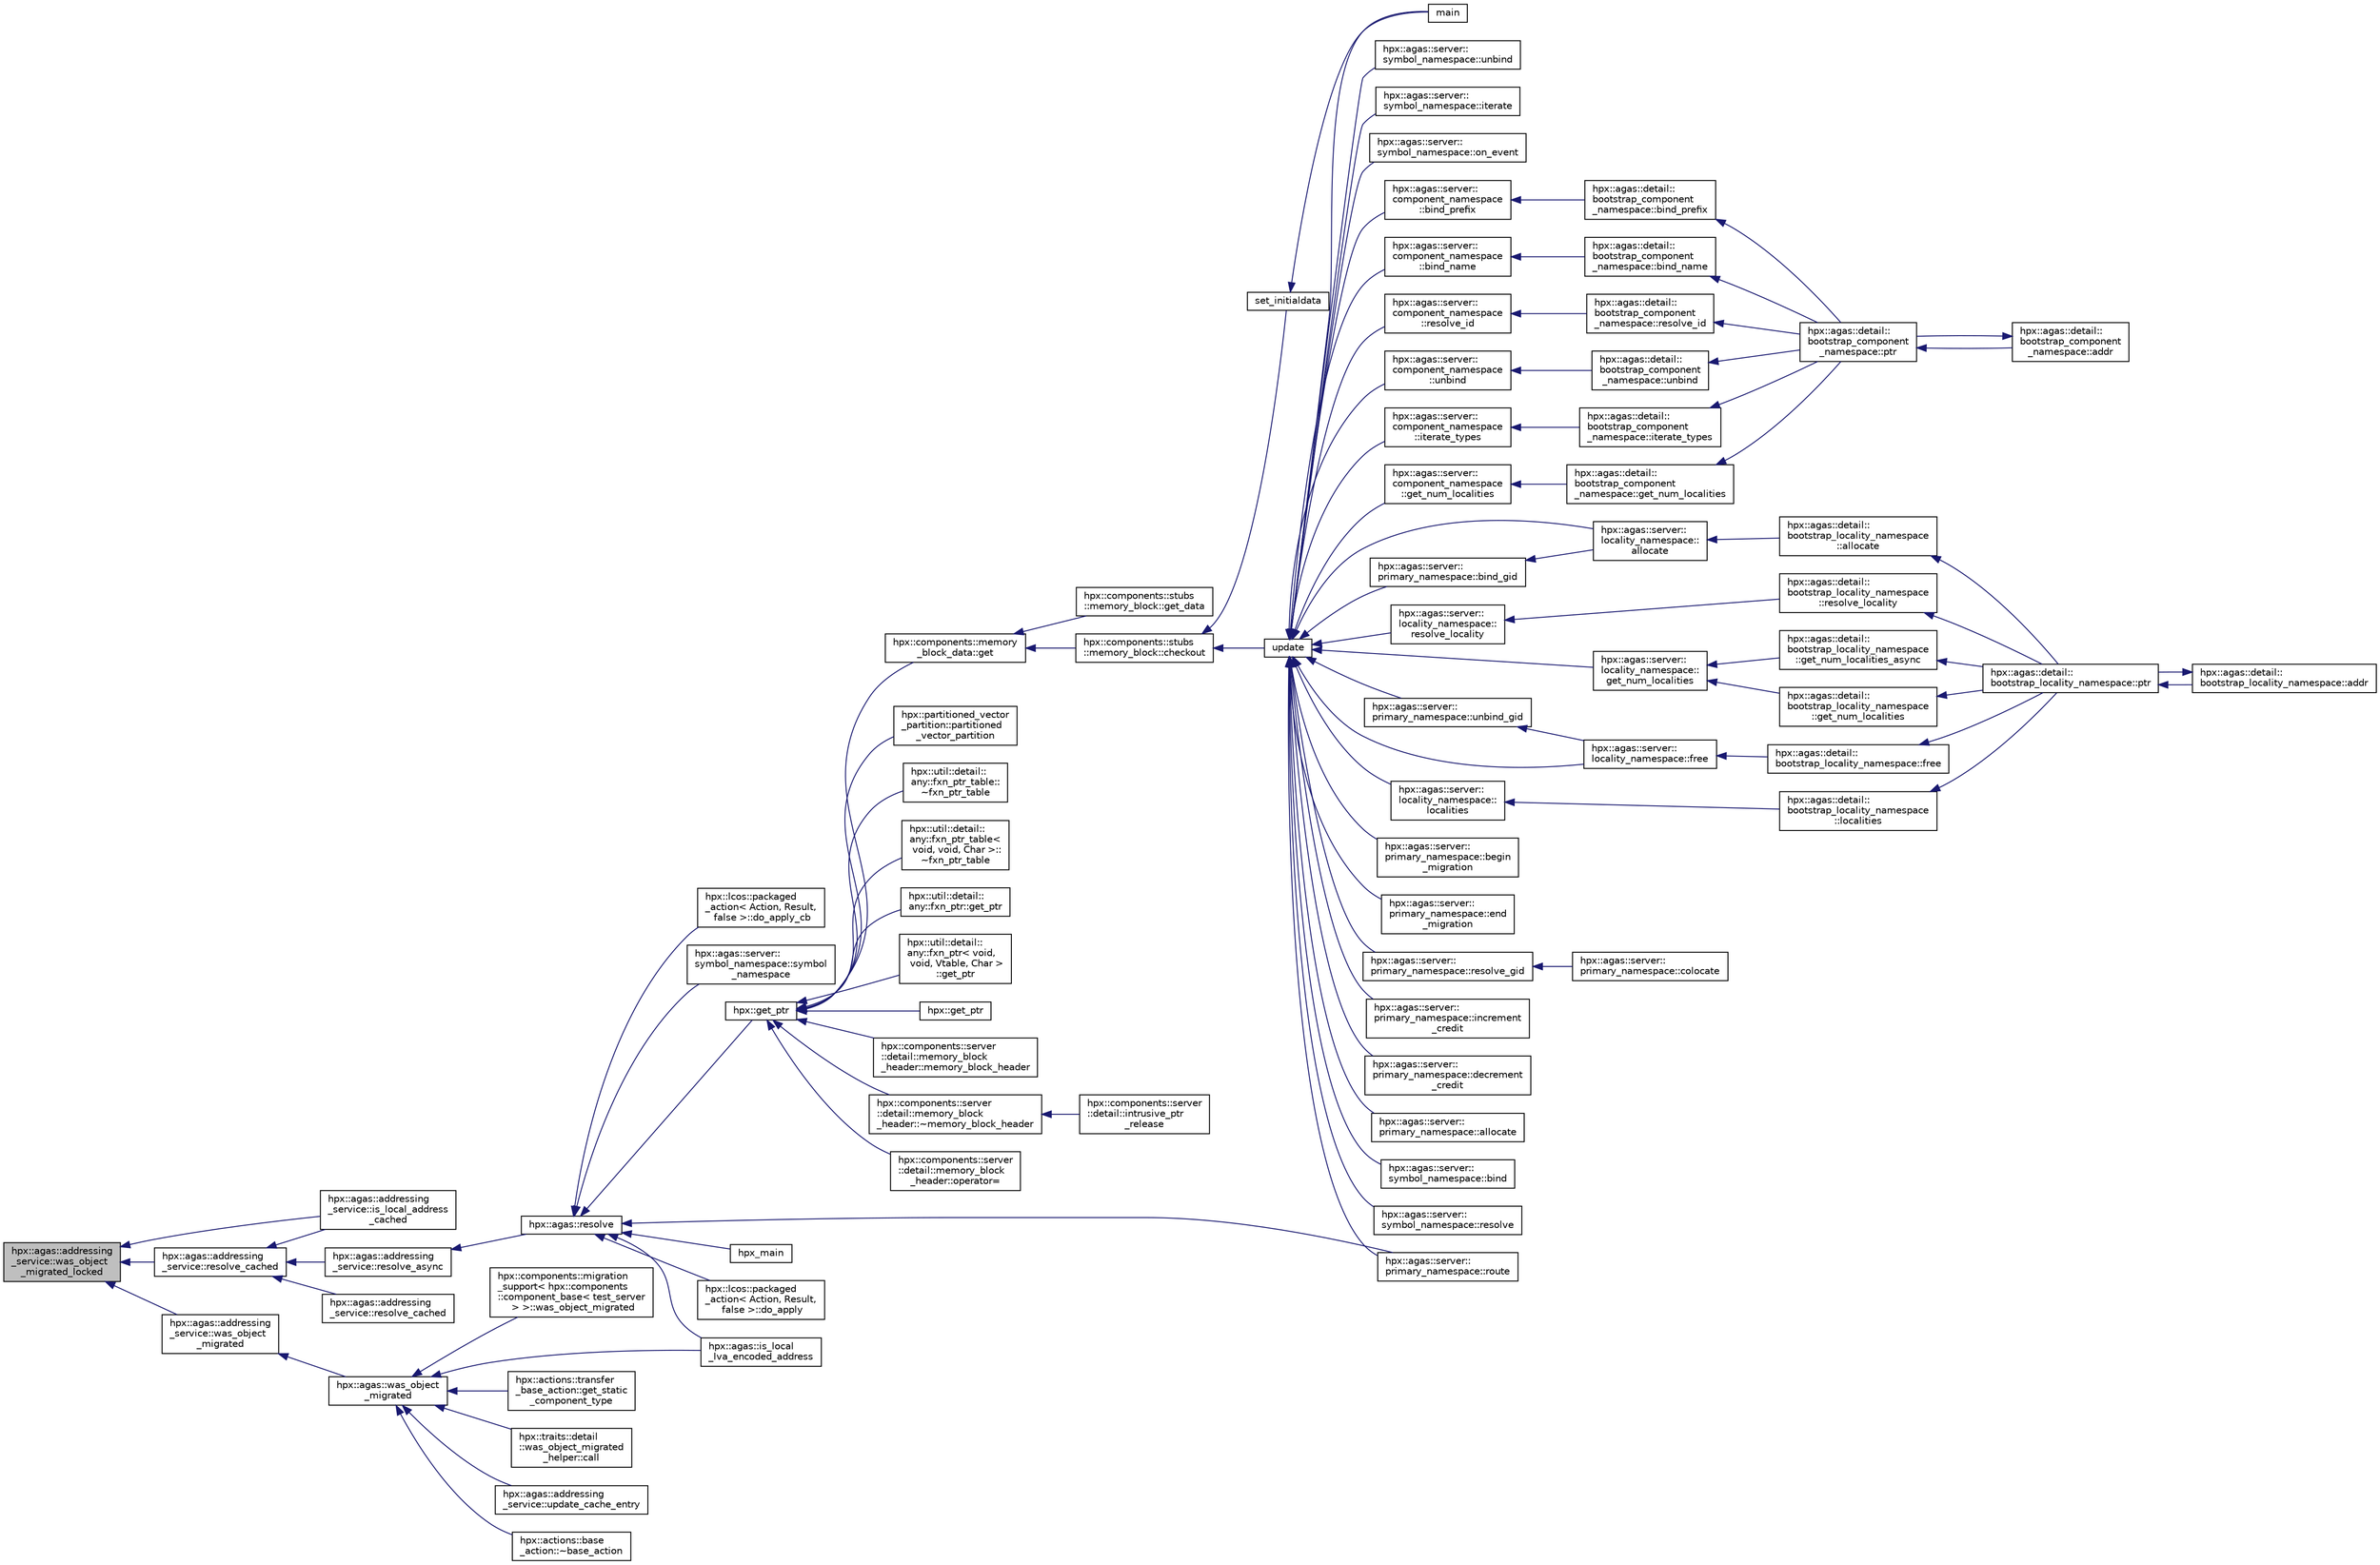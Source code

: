digraph "hpx::agas::addressing_service::was_object_migrated_locked"
{
  edge [fontname="Helvetica",fontsize="10",labelfontname="Helvetica",labelfontsize="10"];
  node [fontname="Helvetica",fontsize="10",shape=record];
  rankdir="LR";
  Node7666 [label="hpx::agas::addressing\l_service::was_object\l_migrated_locked",height=0.2,width=0.4,color="black", fillcolor="grey75", style="filled", fontcolor="black"];
  Node7666 -> Node7667 [dir="back",color="midnightblue",fontsize="10",style="solid",fontname="Helvetica"];
  Node7667 [label="hpx::agas::addressing\l_service::is_local_address\l_cached",height=0.2,width=0.4,color="black", fillcolor="white", style="filled",URL="$db/d58/structhpx_1_1agas_1_1addressing__service.html#ac22315a71f47927a730953d44c01e119"];
  Node7666 -> Node7668 [dir="back",color="midnightblue",fontsize="10",style="solid",fontname="Helvetica"];
  Node7668 [label="hpx::agas::addressing\l_service::resolve_cached",height=0.2,width=0.4,color="black", fillcolor="white", style="filled",URL="$db/d58/structhpx_1_1agas_1_1addressing__service.html#a187ac62b4a4b7c1b98b75979357f07a9"];
  Node7668 -> Node7667 [dir="back",color="midnightblue",fontsize="10",style="solid",fontname="Helvetica"];
  Node7668 -> Node7669 [dir="back",color="midnightblue",fontsize="10",style="solid",fontname="Helvetica"];
  Node7669 [label="hpx::agas::addressing\l_service::resolve_async",height=0.2,width=0.4,color="black", fillcolor="white", style="filled",URL="$db/d58/structhpx_1_1agas_1_1addressing__service.html#a3344990e7d5c255f51bf89a8fb2828eb"];
  Node7669 -> Node7670 [dir="back",color="midnightblue",fontsize="10",style="solid",fontname="Helvetica"];
  Node7670 [label="hpx::agas::resolve",height=0.2,width=0.4,color="black", fillcolor="white", style="filled",URL="$dc/d54/namespacehpx_1_1agas.html#aa3252ce39fbc229439bb0d85875b01fb"];
  Node7670 -> Node7671 [dir="back",color="midnightblue",fontsize="10",style="solid",fontname="Helvetica"];
  Node7671 [label="hpx::get_ptr",height=0.2,width=0.4,color="black", fillcolor="white", style="filled",URL="$d8/d83/namespacehpx.html#aeb814737de830a2e8e340ca052d5ebfa",tooltip="Returns a future referring to the pointer to the underlying memory of a component. "];
  Node7671 -> Node7672 [dir="back",color="midnightblue",fontsize="10",style="solid",fontname="Helvetica"];
  Node7672 [label="hpx::util::detail::\lany::fxn_ptr_table::\l~fxn_ptr_table",height=0.2,width=0.4,color="black", fillcolor="white", style="filled",URL="$d4/d23/structhpx_1_1util_1_1detail_1_1any_1_1fxn__ptr__table.html#abec0243c15a22c17b416628b8de59111"];
  Node7671 -> Node7673 [dir="back",color="midnightblue",fontsize="10",style="solid",fontname="Helvetica"];
  Node7673 [label="hpx::util::detail::\lany::fxn_ptr_table\<\l void, void, Char \>::\l~fxn_ptr_table",height=0.2,width=0.4,color="black", fillcolor="white", style="filled",URL="$d3/d8f/structhpx_1_1util_1_1detail_1_1any_1_1fxn__ptr__table_3_01void_00_01void_00_01_char_01_4.html#aa98a639e98218646776adc0f4d0c4f68"];
  Node7671 -> Node7674 [dir="back",color="midnightblue",fontsize="10",style="solid",fontname="Helvetica"];
  Node7674 [label="hpx::util::detail::\lany::fxn_ptr::get_ptr",height=0.2,width=0.4,color="black", fillcolor="white", style="filled",URL="$d7/dcb/structhpx_1_1util_1_1detail_1_1any_1_1fxn__ptr.html#a43d78a2ab4dd4b2149f361b38eeac853"];
  Node7671 -> Node7675 [dir="back",color="midnightblue",fontsize="10",style="solid",fontname="Helvetica"];
  Node7675 [label="hpx::util::detail::\lany::fxn_ptr\< void,\l void, Vtable, Char \>\l::get_ptr",height=0.2,width=0.4,color="black", fillcolor="white", style="filled",URL="$d4/dfd/structhpx_1_1util_1_1detail_1_1any_1_1fxn__ptr_3_01void_00_01void_00_01_vtable_00_01_char_01_4.html#a92b4217797102bca7f9ebe903be1cbbe"];
  Node7671 -> Node7676 [dir="back",color="midnightblue",fontsize="10",style="solid",fontname="Helvetica"];
  Node7676 [label="hpx::get_ptr",height=0.2,width=0.4,color="black", fillcolor="white", style="filled",URL="$d8/d83/namespacehpx.html#a488c36e8791a0f000ffce5ce86994602",tooltip="Returns a future referring to the pointer to the underlying memory of a component. "];
  Node7671 -> Node7677 [dir="back",color="midnightblue",fontsize="10",style="solid",fontname="Helvetica"];
  Node7677 [label="hpx::components::server\l::detail::memory_block\l_header::memory_block_header",height=0.2,width=0.4,color="black", fillcolor="white", style="filled",URL="$d7/d1b/classhpx_1_1components_1_1server_1_1detail_1_1memory__block__header.html#aed5e8cf63bf5845d4e1e6d24c5ff36fe"];
  Node7671 -> Node7678 [dir="back",color="midnightblue",fontsize="10",style="solid",fontname="Helvetica"];
  Node7678 [label="hpx::components::server\l::detail::memory_block\l_header::~memory_block_header",height=0.2,width=0.4,color="black", fillcolor="white", style="filled",URL="$d7/d1b/classhpx_1_1components_1_1server_1_1detail_1_1memory__block__header.html#a64944da9256f10c75be3c4683f978314"];
  Node7678 -> Node7679 [dir="back",color="midnightblue",fontsize="10",style="solid",fontname="Helvetica"];
  Node7679 [label="hpx::components::server\l::detail::intrusive_ptr\l_release",height=0.2,width=0.4,color="black", fillcolor="white", style="filled",URL="$d8/d25/namespacehpx_1_1components_1_1server_1_1detail.html#a17d9da126dd7a005fe03586fc75ca180"];
  Node7671 -> Node7680 [dir="back",color="midnightblue",fontsize="10",style="solid",fontname="Helvetica"];
  Node7680 [label="hpx::components::server\l::detail::memory_block\l_header::operator=",height=0.2,width=0.4,color="black", fillcolor="white", style="filled",URL="$d7/d1b/classhpx_1_1components_1_1server_1_1detail_1_1memory__block__header.html#a9f0f60ded060c5333875f47c4d36df16"];
  Node7671 -> Node7681 [dir="back",color="midnightblue",fontsize="10",style="solid",fontname="Helvetica"];
  Node7681 [label="hpx::components::memory\l_block_data::get",height=0.2,width=0.4,color="black", fillcolor="white", style="filled",URL="$d5/d76/classhpx_1_1components_1_1memory__block__data.html#a97ce2f01b730d8d90d329c1642fc0b28"];
  Node7681 -> Node7682 [dir="back",color="midnightblue",fontsize="10",style="solid",fontname="Helvetica"];
  Node7682 [label="hpx::components::stubs\l::memory_block::get_data",height=0.2,width=0.4,color="black", fillcolor="white", style="filled",URL="$d2/d46/structhpx_1_1components_1_1stubs_1_1memory__block.html#ac16c7812886244945987a05d7cb9b6e2"];
  Node7681 -> Node7683 [dir="back",color="midnightblue",fontsize="10",style="solid",fontname="Helvetica"];
  Node7683 [label="hpx::components::stubs\l::memory_block::checkout",height=0.2,width=0.4,color="black", fillcolor="white", style="filled",URL="$d2/d46/structhpx_1_1components_1_1stubs_1_1memory__block.html#a37128bbb38e0ee31010f3d06d6de4e66"];
  Node7683 -> Node7684 [dir="back",color="midnightblue",fontsize="10",style="solid",fontname="Helvetica"];
  Node7684 [label="set_initialdata",height=0.2,width=0.4,color="black", fillcolor="white", style="filled",URL="$d7/d8b/non__atomic__rma_8cpp.html#a8088a219b6b7da870545f4ec73f80930"];
  Node7684 -> Node7685 [dir="back",color="midnightblue",fontsize="10",style="solid",fontname="Helvetica"];
  Node7685 [label="main",height=0.2,width=0.4,color="black", fillcolor="white", style="filled",URL="$d7/d8b/non__atomic__rma_8cpp.html#a0ddf1224851353fc92bfbff6f499fa97"];
  Node7683 -> Node7686 [dir="back",color="midnightblue",fontsize="10",style="solid",fontname="Helvetica"];
  Node7686 [label="update",height=0.2,width=0.4,color="black", fillcolor="white", style="filled",URL="$d7/d8b/non__atomic__rma_8cpp.html#a1f6c9aa3449cfad360e892c9c0bb7773"];
  Node7686 -> Node7687 [dir="back",color="midnightblue",fontsize="10",style="solid",fontname="Helvetica"];
  Node7687 [label="hpx::agas::server::\lcomponent_namespace\l::bind_prefix",height=0.2,width=0.4,color="black", fillcolor="white", style="filled",URL="$d4/dc8/structhpx_1_1agas_1_1server_1_1component__namespace.html#aa0f1e073d2837e493bbb13ffd5c06dc7"];
  Node7687 -> Node7688 [dir="back",color="midnightblue",fontsize="10",style="solid",fontname="Helvetica"];
  Node7688 [label="hpx::agas::detail::\lbootstrap_component\l_namespace::bind_prefix",height=0.2,width=0.4,color="black", fillcolor="white", style="filled",URL="$d4/db7/structhpx_1_1agas_1_1detail_1_1bootstrap__component__namespace.html#a9c4e85844335c1eb7a2dee35ab973927"];
  Node7688 -> Node7689 [dir="back",color="midnightblue",fontsize="10",style="solid",fontname="Helvetica"];
  Node7689 [label="hpx::agas::detail::\lbootstrap_component\l_namespace::ptr",height=0.2,width=0.4,color="black", fillcolor="white", style="filled",URL="$d4/db7/structhpx_1_1agas_1_1detail_1_1bootstrap__component__namespace.html#a2ddc1b51e40d6b5c32f7eeba52a7527d"];
  Node7689 -> Node7690 [dir="back",color="midnightblue",fontsize="10",style="solid",fontname="Helvetica"];
  Node7690 [label="hpx::agas::detail::\lbootstrap_component\l_namespace::addr",height=0.2,width=0.4,color="black", fillcolor="white", style="filled",URL="$d4/db7/structhpx_1_1agas_1_1detail_1_1bootstrap__component__namespace.html#a4947343cef580d3a72f9fcb6803a54b1"];
  Node7690 -> Node7689 [dir="back",color="midnightblue",fontsize="10",style="solid",fontname="Helvetica"];
  Node7686 -> Node7691 [dir="back",color="midnightblue",fontsize="10",style="solid",fontname="Helvetica"];
  Node7691 [label="hpx::agas::server::\lcomponent_namespace\l::bind_name",height=0.2,width=0.4,color="black", fillcolor="white", style="filled",URL="$d4/dc8/structhpx_1_1agas_1_1server_1_1component__namespace.html#ac81ad0c6b5a63d0af3299207949b4749"];
  Node7691 -> Node7692 [dir="back",color="midnightblue",fontsize="10",style="solid",fontname="Helvetica"];
  Node7692 [label="hpx::agas::detail::\lbootstrap_component\l_namespace::bind_name",height=0.2,width=0.4,color="black", fillcolor="white", style="filled",URL="$d4/db7/structhpx_1_1agas_1_1detail_1_1bootstrap__component__namespace.html#ad25372861bda6208139f91887d918fbb"];
  Node7692 -> Node7689 [dir="back",color="midnightblue",fontsize="10",style="solid",fontname="Helvetica"];
  Node7686 -> Node7693 [dir="back",color="midnightblue",fontsize="10",style="solid",fontname="Helvetica"];
  Node7693 [label="hpx::agas::server::\lcomponent_namespace\l::resolve_id",height=0.2,width=0.4,color="black", fillcolor="white", style="filled",URL="$d4/dc8/structhpx_1_1agas_1_1server_1_1component__namespace.html#acee1577d340b0c3af69fea410a97e760"];
  Node7693 -> Node7694 [dir="back",color="midnightblue",fontsize="10",style="solid",fontname="Helvetica"];
  Node7694 [label="hpx::agas::detail::\lbootstrap_component\l_namespace::resolve_id",height=0.2,width=0.4,color="black", fillcolor="white", style="filled",URL="$d4/db7/structhpx_1_1agas_1_1detail_1_1bootstrap__component__namespace.html#a59c6702ea1ee4d5d744d89bb57c6ba83"];
  Node7694 -> Node7689 [dir="back",color="midnightblue",fontsize="10",style="solid",fontname="Helvetica"];
  Node7686 -> Node7695 [dir="back",color="midnightblue",fontsize="10",style="solid",fontname="Helvetica"];
  Node7695 [label="hpx::agas::server::\lcomponent_namespace\l::unbind",height=0.2,width=0.4,color="black", fillcolor="white", style="filled",URL="$d4/dc8/structhpx_1_1agas_1_1server_1_1component__namespace.html#a6a1c04b36c3f7c2a61dba64cf586f2b7"];
  Node7695 -> Node7696 [dir="back",color="midnightblue",fontsize="10",style="solid",fontname="Helvetica"];
  Node7696 [label="hpx::agas::detail::\lbootstrap_component\l_namespace::unbind",height=0.2,width=0.4,color="black", fillcolor="white", style="filled",URL="$d4/db7/structhpx_1_1agas_1_1detail_1_1bootstrap__component__namespace.html#aed0961449fec108933b6f738040e98af"];
  Node7696 -> Node7689 [dir="back",color="midnightblue",fontsize="10",style="solid",fontname="Helvetica"];
  Node7686 -> Node7697 [dir="back",color="midnightblue",fontsize="10",style="solid",fontname="Helvetica"];
  Node7697 [label="hpx::agas::server::\lcomponent_namespace\l::iterate_types",height=0.2,width=0.4,color="black", fillcolor="white", style="filled",URL="$d4/dc8/structhpx_1_1agas_1_1server_1_1component__namespace.html#a841f64a9b93bb658091f80fa5019c42c"];
  Node7697 -> Node7698 [dir="back",color="midnightblue",fontsize="10",style="solid",fontname="Helvetica"];
  Node7698 [label="hpx::agas::detail::\lbootstrap_component\l_namespace::iterate_types",height=0.2,width=0.4,color="black", fillcolor="white", style="filled",URL="$d4/db7/structhpx_1_1agas_1_1detail_1_1bootstrap__component__namespace.html#a750193d7d4f0ed8a9adcd7054ae62063"];
  Node7698 -> Node7689 [dir="back",color="midnightblue",fontsize="10",style="solid",fontname="Helvetica"];
  Node7686 -> Node7699 [dir="back",color="midnightblue",fontsize="10",style="solid",fontname="Helvetica"];
  Node7699 [label="hpx::agas::server::\lcomponent_namespace\l::get_num_localities",height=0.2,width=0.4,color="black", fillcolor="white", style="filled",URL="$d4/dc8/structhpx_1_1agas_1_1server_1_1component__namespace.html#ae4612aa43bf1a3173cc0a17f78593a1f"];
  Node7699 -> Node7700 [dir="back",color="midnightblue",fontsize="10",style="solid",fontname="Helvetica"];
  Node7700 [label="hpx::agas::detail::\lbootstrap_component\l_namespace::get_num_localities",height=0.2,width=0.4,color="black", fillcolor="white", style="filled",URL="$d4/db7/structhpx_1_1agas_1_1detail_1_1bootstrap__component__namespace.html#a2ac6a4525c269aa2f635b877e98209aa"];
  Node7700 -> Node7689 [dir="back",color="midnightblue",fontsize="10",style="solid",fontname="Helvetica"];
  Node7686 -> Node7701 [dir="back",color="midnightblue",fontsize="10",style="solid",fontname="Helvetica"];
  Node7701 [label="hpx::agas::server::\llocality_namespace::\lallocate",height=0.2,width=0.4,color="black", fillcolor="white", style="filled",URL="$dc/d72/structhpx_1_1agas_1_1server_1_1locality__namespace.html#a584777211619893840252d5c72b726ac"];
  Node7701 -> Node7702 [dir="back",color="midnightblue",fontsize="10",style="solid",fontname="Helvetica"];
  Node7702 [label="hpx::agas::detail::\lbootstrap_locality_namespace\l::allocate",height=0.2,width=0.4,color="black", fillcolor="white", style="filled",URL="$d2/d28/structhpx_1_1agas_1_1detail_1_1bootstrap__locality__namespace.html#a17fa8a29a5b6c64ac5f92b67fd816be1"];
  Node7702 -> Node7703 [dir="back",color="midnightblue",fontsize="10",style="solid",fontname="Helvetica"];
  Node7703 [label="hpx::agas::detail::\lbootstrap_locality_namespace::ptr",height=0.2,width=0.4,color="black", fillcolor="white", style="filled",URL="$d2/d28/structhpx_1_1agas_1_1detail_1_1bootstrap__locality__namespace.html#a5d4dcef228d9a8e6040f2e404546a7b8"];
  Node7703 -> Node7704 [dir="back",color="midnightblue",fontsize="10",style="solid",fontname="Helvetica"];
  Node7704 [label="hpx::agas::detail::\lbootstrap_locality_namespace::addr",height=0.2,width=0.4,color="black", fillcolor="white", style="filled",URL="$d2/d28/structhpx_1_1agas_1_1detail_1_1bootstrap__locality__namespace.html#a6a5b1a39f25283d49aae9a42b5c4388a"];
  Node7704 -> Node7703 [dir="back",color="midnightblue",fontsize="10",style="solid",fontname="Helvetica"];
  Node7686 -> Node7705 [dir="back",color="midnightblue",fontsize="10",style="solid",fontname="Helvetica"];
  Node7705 [label="hpx::agas::server::\llocality_namespace::\lresolve_locality",height=0.2,width=0.4,color="black", fillcolor="white", style="filled",URL="$dc/d72/structhpx_1_1agas_1_1server_1_1locality__namespace.html#acc664dc0ee762d5b35802aa60ac9f6e7"];
  Node7705 -> Node7706 [dir="back",color="midnightblue",fontsize="10",style="solid",fontname="Helvetica"];
  Node7706 [label="hpx::agas::detail::\lbootstrap_locality_namespace\l::resolve_locality",height=0.2,width=0.4,color="black", fillcolor="white", style="filled",URL="$d2/d28/structhpx_1_1agas_1_1detail_1_1bootstrap__locality__namespace.html#a90a9e093f25dbd05d50ec1b46ced037c"];
  Node7706 -> Node7703 [dir="back",color="midnightblue",fontsize="10",style="solid",fontname="Helvetica"];
  Node7686 -> Node7707 [dir="back",color="midnightblue",fontsize="10",style="solid",fontname="Helvetica"];
  Node7707 [label="hpx::agas::server::\llocality_namespace::free",height=0.2,width=0.4,color="black", fillcolor="white", style="filled",URL="$dc/d72/structhpx_1_1agas_1_1server_1_1locality__namespace.html#a53c05de8b43cbdb17edf4930b0fc0ac6"];
  Node7707 -> Node7708 [dir="back",color="midnightblue",fontsize="10",style="solid",fontname="Helvetica"];
  Node7708 [label="hpx::agas::detail::\lbootstrap_locality_namespace::free",height=0.2,width=0.4,color="black", fillcolor="white", style="filled",URL="$d2/d28/structhpx_1_1agas_1_1detail_1_1bootstrap__locality__namespace.html#a2830ab98d14d3fadcec97a72783f9221"];
  Node7708 -> Node7703 [dir="back",color="midnightblue",fontsize="10",style="solid",fontname="Helvetica"];
  Node7686 -> Node7709 [dir="back",color="midnightblue",fontsize="10",style="solid",fontname="Helvetica"];
  Node7709 [label="hpx::agas::server::\llocality_namespace::\llocalities",height=0.2,width=0.4,color="black", fillcolor="white", style="filled",URL="$dc/d72/structhpx_1_1agas_1_1server_1_1locality__namespace.html#ab0ecc44f496ee5011c8ba2c73ea4e5e5"];
  Node7709 -> Node7710 [dir="back",color="midnightblue",fontsize="10",style="solid",fontname="Helvetica"];
  Node7710 [label="hpx::agas::detail::\lbootstrap_locality_namespace\l::localities",height=0.2,width=0.4,color="black", fillcolor="white", style="filled",URL="$d2/d28/structhpx_1_1agas_1_1detail_1_1bootstrap__locality__namespace.html#ab8a1c96ad1ffea65eac264d0c2f64de9"];
  Node7710 -> Node7703 [dir="back",color="midnightblue",fontsize="10",style="solid",fontname="Helvetica"];
  Node7686 -> Node7711 [dir="back",color="midnightblue",fontsize="10",style="solid",fontname="Helvetica"];
  Node7711 [label="hpx::agas::server::\llocality_namespace::\lget_num_localities",height=0.2,width=0.4,color="black", fillcolor="white", style="filled",URL="$dc/d72/structhpx_1_1agas_1_1server_1_1locality__namespace.html#a0df77ad95317a3800a9ae69e8a7ebbe8"];
  Node7711 -> Node7712 [dir="back",color="midnightblue",fontsize="10",style="solid",fontname="Helvetica"];
  Node7712 [label="hpx::agas::detail::\lbootstrap_locality_namespace\l::get_num_localities",height=0.2,width=0.4,color="black", fillcolor="white", style="filled",URL="$d2/d28/structhpx_1_1agas_1_1detail_1_1bootstrap__locality__namespace.html#a6c757ccbb4b7a4a0444dbe3ddee6c6c9"];
  Node7712 -> Node7703 [dir="back",color="midnightblue",fontsize="10",style="solid",fontname="Helvetica"];
  Node7711 -> Node7713 [dir="back",color="midnightblue",fontsize="10",style="solid",fontname="Helvetica"];
  Node7713 [label="hpx::agas::detail::\lbootstrap_locality_namespace\l::get_num_localities_async",height=0.2,width=0.4,color="black", fillcolor="white", style="filled",URL="$d2/d28/structhpx_1_1agas_1_1detail_1_1bootstrap__locality__namespace.html#ac82989597458b0c52fb29f1e3e9fa9d3"];
  Node7713 -> Node7703 [dir="back",color="midnightblue",fontsize="10",style="solid",fontname="Helvetica"];
  Node7686 -> Node7685 [dir="back",color="midnightblue",fontsize="10",style="solid",fontname="Helvetica"];
  Node7686 -> Node7714 [dir="back",color="midnightblue",fontsize="10",style="solid",fontname="Helvetica"];
  Node7714 [label="hpx::agas::server::\lprimary_namespace::begin\l_migration",height=0.2,width=0.4,color="black", fillcolor="white", style="filled",URL="$d7/d3a/structhpx_1_1agas_1_1server_1_1primary__namespace.html#aca25c89f18a24d56fb9d230735ac8361"];
  Node7686 -> Node7715 [dir="back",color="midnightblue",fontsize="10",style="solid",fontname="Helvetica"];
  Node7715 [label="hpx::agas::server::\lprimary_namespace::end\l_migration",height=0.2,width=0.4,color="black", fillcolor="white", style="filled",URL="$d7/d3a/structhpx_1_1agas_1_1server_1_1primary__namespace.html#a1905203b50cb381ee1cb52bbcc602286"];
  Node7686 -> Node7716 [dir="back",color="midnightblue",fontsize="10",style="solid",fontname="Helvetica"];
  Node7716 [label="hpx::agas::server::\lprimary_namespace::bind_gid",height=0.2,width=0.4,color="black", fillcolor="white", style="filled",URL="$d7/d3a/structhpx_1_1agas_1_1server_1_1primary__namespace.html#ab1681a26c8e8cc901a7e21544a88a951"];
  Node7716 -> Node7701 [dir="back",color="midnightblue",fontsize="10",style="solid",fontname="Helvetica"];
  Node7686 -> Node7717 [dir="back",color="midnightblue",fontsize="10",style="solid",fontname="Helvetica"];
  Node7717 [label="hpx::agas::server::\lprimary_namespace::resolve_gid",height=0.2,width=0.4,color="black", fillcolor="white", style="filled",URL="$d7/d3a/structhpx_1_1agas_1_1server_1_1primary__namespace.html#a967d5cd6df2454d4d74191d22028f756"];
  Node7717 -> Node7718 [dir="back",color="midnightblue",fontsize="10",style="solid",fontname="Helvetica"];
  Node7718 [label="hpx::agas::server::\lprimary_namespace::colocate",height=0.2,width=0.4,color="black", fillcolor="white", style="filled",URL="$d7/d3a/structhpx_1_1agas_1_1server_1_1primary__namespace.html#a326ebd3b0f65ea692ed0c085f015d0f4"];
  Node7686 -> Node7719 [dir="back",color="midnightblue",fontsize="10",style="solid",fontname="Helvetica"];
  Node7719 [label="hpx::agas::server::\lprimary_namespace::unbind_gid",height=0.2,width=0.4,color="black", fillcolor="white", style="filled",URL="$d7/d3a/structhpx_1_1agas_1_1server_1_1primary__namespace.html#ab86ca45dbf7362722af552f285ee5783"];
  Node7719 -> Node7707 [dir="back",color="midnightblue",fontsize="10",style="solid",fontname="Helvetica"];
  Node7686 -> Node7720 [dir="back",color="midnightblue",fontsize="10",style="solid",fontname="Helvetica"];
  Node7720 [label="hpx::agas::server::\lprimary_namespace::increment\l_credit",height=0.2,width=0.4,color="black", fillcolor="white", style="filled",URL="$d7/d3a/structhpx_1_1agas_1_1server_1_1primary__namespace.html#a4f254d5f7e9910fa0505c77f3c390011"];
  Node7686 -> Node7721 [dir="back",color="midnightblue",fontsize="10",style="solid",fontname="Helvetica"];
  Node7721 [label="hpx::agas::server::\lprimary_namespace::decrement\l_credit",height=0.2,width=0.4,color="black", fillcolor="white", style="filled",URL="$d7/d3a/structhpx_1_1agas_1_1server_1_1primary__namespace.html#ae3e39a46a5efda084c9971c1c5f519a3"];
  Node7686 -> Node7722 [dir="back",color="midnightblue",fontsize="10",style="solid",fontname="Helvetica"];
  Node7722 [label="hpx::agas::server::\lprimary_namespace::allocate",height=0.2,width=0.4,color="black", fillcolor="white", style="filled",URL="$d7/d3a/structhpx_1_1agas_1_1server_1_1primary__namespace.html#a87560fb730ac846b91fc7287dc4e247b"];
  Node7686 -> Node7723 [dir="back",color="midnightblue",fontsize="10",style="solid",fontname="Helvetica"];
  Node7723 [label="hpx::agas::server::\lprimary_namespace::route",height=0.2,width=0.4,color="black", fillcolor="white", style="filled",URL="$d7/d3a/structhpx_1_1agas_1_1server_1_1primary__namespace.html#a9037a1baa55fb13097a541bc365f2d0b"];
  Node7686 -> Node7724 [dir="back",color="midnightblue",fontsize="10",style="solid",fontname="Helvetica"];
  Node7724 [label="hpx::agas::server::\lsymbol_namespace::bind",height=0.2,width=0.4,color="black", fillcolor="white", style="filled",URL="$dc/da6/structhpx_1_1agas_1_1server_1_1symbol__namespace.html#a229ead0876ac8c5754793a2ca68de559"];
  Node7686 -> Node7725 [dir="back",color="midnightblue",fontsize="10",style="solid",fontname="Helvetica"];
  Node7725 [label="hpx::agas::server::\lsymbol_namespace::resolve",height=0.2,width=0.4,color="black", fillcolor="white", style="filled",URL="$dc/da6/structhpx_1_1agas_1_1server_1_1symbol__namespace.html#aec3fc24e40dc96142eb77537945e92d5"];
  Node7686 -> Node7726 [dir="back",color="midnightblue",fontsize="10",style="solid",fontname="Helvetica"];
  Node7726 [label="hpx::agas::server::\lsymbol_namespace::unbind",height=0.2,width=0.4,color="black", fillcolor="white", style="filled",URL="$dc/da6/structhpx_1_1agas_1_1server_1_1symbol__namespace.html#a815485bd53b2cd7bd8acb57c142cb293"];
  Node7686 -> Node7727 [dir="back",color="midnightblue",fontsize="10",style="solid",fontname="Helvetica"];
  Node7727 [label="hpx::agas::server::\lsymbol_namespace::iterate",height=0.2,width=0.4,color="black", fillcolor="white", style="filled",URL="$dc/da6/structhpx_1_1agas_1_1server_1_1symbol__namespace.html#a11805477f07dc19afc43990b2997d190"];
  Node7686 -> Node7728 [dir="back",color="midnightblue",fontsize="10",style="solid",fontname="Helvetica"];
  Node7728 [label="hpx::agas::server::\lsymbol_namespace::on_event",height=0.2,width=0.4,color="black", fillcolor="white", style="filled",URL="$dc/da6/structhpx_1_1agas_1_1server_1_1symbol__namespace.html#abbfcf18e8d40612e4fa618a39a2fc492"];
  Node7671 -> Node7729 [dir="back",color="midnightblue",fontsize="10",style="solid",fontname="Helvetica"];
  Node7729 [label="hpx::partitioned_vector\l_partition::partitioned\l_vector_partition",height=0.2,width=0.4,color="black", fillcolor="white", style="filled",URL="$da/d87/classhpx_1_1partitioned__vector__partition.html#a85078a778fae06c9d51315c2775227c2"];
  Node7670 -> Node7730 [dir="back",color="midnightblue",fontsize="10",style="solid",fontname="Helvetica"];
  Node7730 [label="hpx::agas::is_local\l_lva_encoded_address",height=0.2,width=0.4,color="black", fillcolor="white", style="filled",URL="$dc/d54/namespacehpx_1_1agas.html#abb5e5584ed3b536ace8e3f58415e24c2"];
  Node7670 -> Node7731 [dir="back",color="midnightblue",fontsize="10",style="solid",fontname="Helvetica"];
  Node7731 [label="hpx_main",height=0.2,width=0.4,color="black", fillcolor="white", style="filled",URL="$d1/d4f/local__address__rebind_8cpp.html#aaf67a3863f19ff7033e239ebb1204fb7"];
  Node7670 -> Node7732 [dir="back",color="midnightblue",fontsize="10",style="solid",fontname="Helvetica"];
  Node7732 [label="hpx::lcos::packaged\l_action\< Action, Result,\l false \>::do_apply",height=0.2,width=0.4,color="black", fillcolor="white", style="filled",URL="$df/da7/classhpx_1_1lcos_1_1packaged__action_3_01_action_00_01_result_00_01false_01_4.html#a7b4b07dc448c4f1e41b2d0dd4db0766d"];
  Node7670 -> Node7733 [dir="back",color="midnightblue",fontsize="10",style="solid",fontname="Helvetica"];
  Node7733 [label="hpx::lcos::packaged\l_action\< Action, Result,\l false \>::do_apply_cb",height=0.2,width=0.4,color="black", fillcolor="white", style="filled",URL="$df/da7/classhpx_1_1lcos_1_1packaged__action_3_01_action_00_01_result_00_01false_01_4.html#ae9e7cb83096eb3fd1b748c39545d66a7"];
  Node7670 -> Node7723 [dir="back",color="midnightblue",fontsize="10",style="solid",fontname="Helvetica"];
  Node7670 -> Node7734 [dir="back",color="midnightblue",fontsize="10",style="solid",fontname="Helvetica"];
  Node7734 [label="hpx::agas::server::\lsymbol_namespace::symbol\l_namespace",height=0.2,width=0.4,color="black", fillcolor="white", style="filled",URL="$dc/da6/structhpx_1_1agas_1_1server_1_1symbol__namespace.html#a47e93a69f95628011765023a666b6619"];
  Node7668 -> Node7735 [dir="back",color="midnightblue",fontsize="10",style="solid",fontname="Helvetica"];
  Node7735 [label="hpx::agas::addressing\l_service::resolve_cached",height=0.2,width=0.4,color="black", fillcolor="white", style="filled",URL="$db/d58/structhpx_1_1agas_1_1addressing__service.html#a5d63a4e7a5e442e1d19692d6f71673e6"];
  Node7666 -> Node7736 [dir="back",color="midnightblue",fontsize="10",style="solid",fontname="Helvetica"];
  Node7736 [label="hpx::agas::addressing\l_service::was_object\l_migrated",height=0.2,width=0.4,color="black", fillcolor="white", style="filled",URL="$db/d58/structhpx_1_1agas_1_1addressing__service.html#ac220bb356c65434ce82d33924dc48122",tooltip="Maintain list of migrated objects. "];
  Node7736 -> Node7737 [dir="back",color="midnightblue",fontsize="10",style="solid",fontname="Helvetica"];
  Node7737 [label="hpx::agas::was_object\l_migrated",height=0.2,width=0.4,color="black", fillcolor="white", style="filled",URL="$dc/d54/namespacehpx_1_1agas.html#af630854240003303d359e2ae433c0a72"];
  Node7737 -> Node7738 [dir="back",color="midnightblue",fontsize="10",style="solid",fontname="Helvetica"];
  Node7738 [label="hpx::traits::detail\l::was_object_migrated\l_helper::call",height=0.2,width=0.4,color="black", fillcolor="white", style="filled",URL="$d7/dd5/structhpx_1_1traits_1_1detail_1_1was__object__migrated__helper.html#aa9cea9800c3845601b6fa224fed32e07"];
  Node7737 -> Node7739 [dir="back",color="midnightblue",fontsize="10",style="solid",fontname="Helvetica"];
  Node7739 [label="hpx::agas::addressing\l_service::update_cache_entry",height=0.2,width=0.4,color="black", fillcolor="white", style="filled",URL="$db/d58/structhpx_1_1agas_1_1addressing__service.html#a64b37e2590775a28e72c2c692f13489d"];
  Node7737 -> Node7740 [dir="back",color="midnightblue",fontsize="10",style="solid",fontname="Helvetica"];
  Node7740 [label="hpx::actions::base\l_action::~base_action",height=0.2,width=0.4,color="black", fillcolor="white", style="filled",URL="$d9/de8/structhpx_1_1actions_1_1base__action.html#a50205c3da0fa49594bb136757d9eb159",tooltip="Destructor. "];
  Node7737 -> Node7730 [dir="back",color="midnightblue",fontsize="10",style="solid",fontname="Helvetica"];
  Node7737 -> Node7741 [dir="back",color="midnightblue",fontsize="10",style="solid",fontname="Helvetica"];
  Node7741 [label="hpx::components::migration\l_support\< hpx::components\l::component_base\< test_server\l \> \>::was_object_migrated",height=0.2,width=0.4,color="black", fillcolor="white", style="filled",URL="$db/d0d/structhpx_1_1components_1_1migration__support.html#ab2668e5e6761bc8ca8ad9e1add7ea5e6"];
  Node7737 -> Node7742 [dir="back",color="midnightblue",fontsize="10",style="solid",fontname="Helvetica"];
  Node7742 [label="hpx::actions::transfer\l_base_action::get_static\l_component_type",height=0.2,width=0.4,color="black", fillcolor="white", style="filled",URL="$d1/d63/structhpx_1_1actions_1_1transfer__base__action.html#aafc7b547fc6d9d37b017a232b125ad4a",tooltip="retrieve component type "];
}
